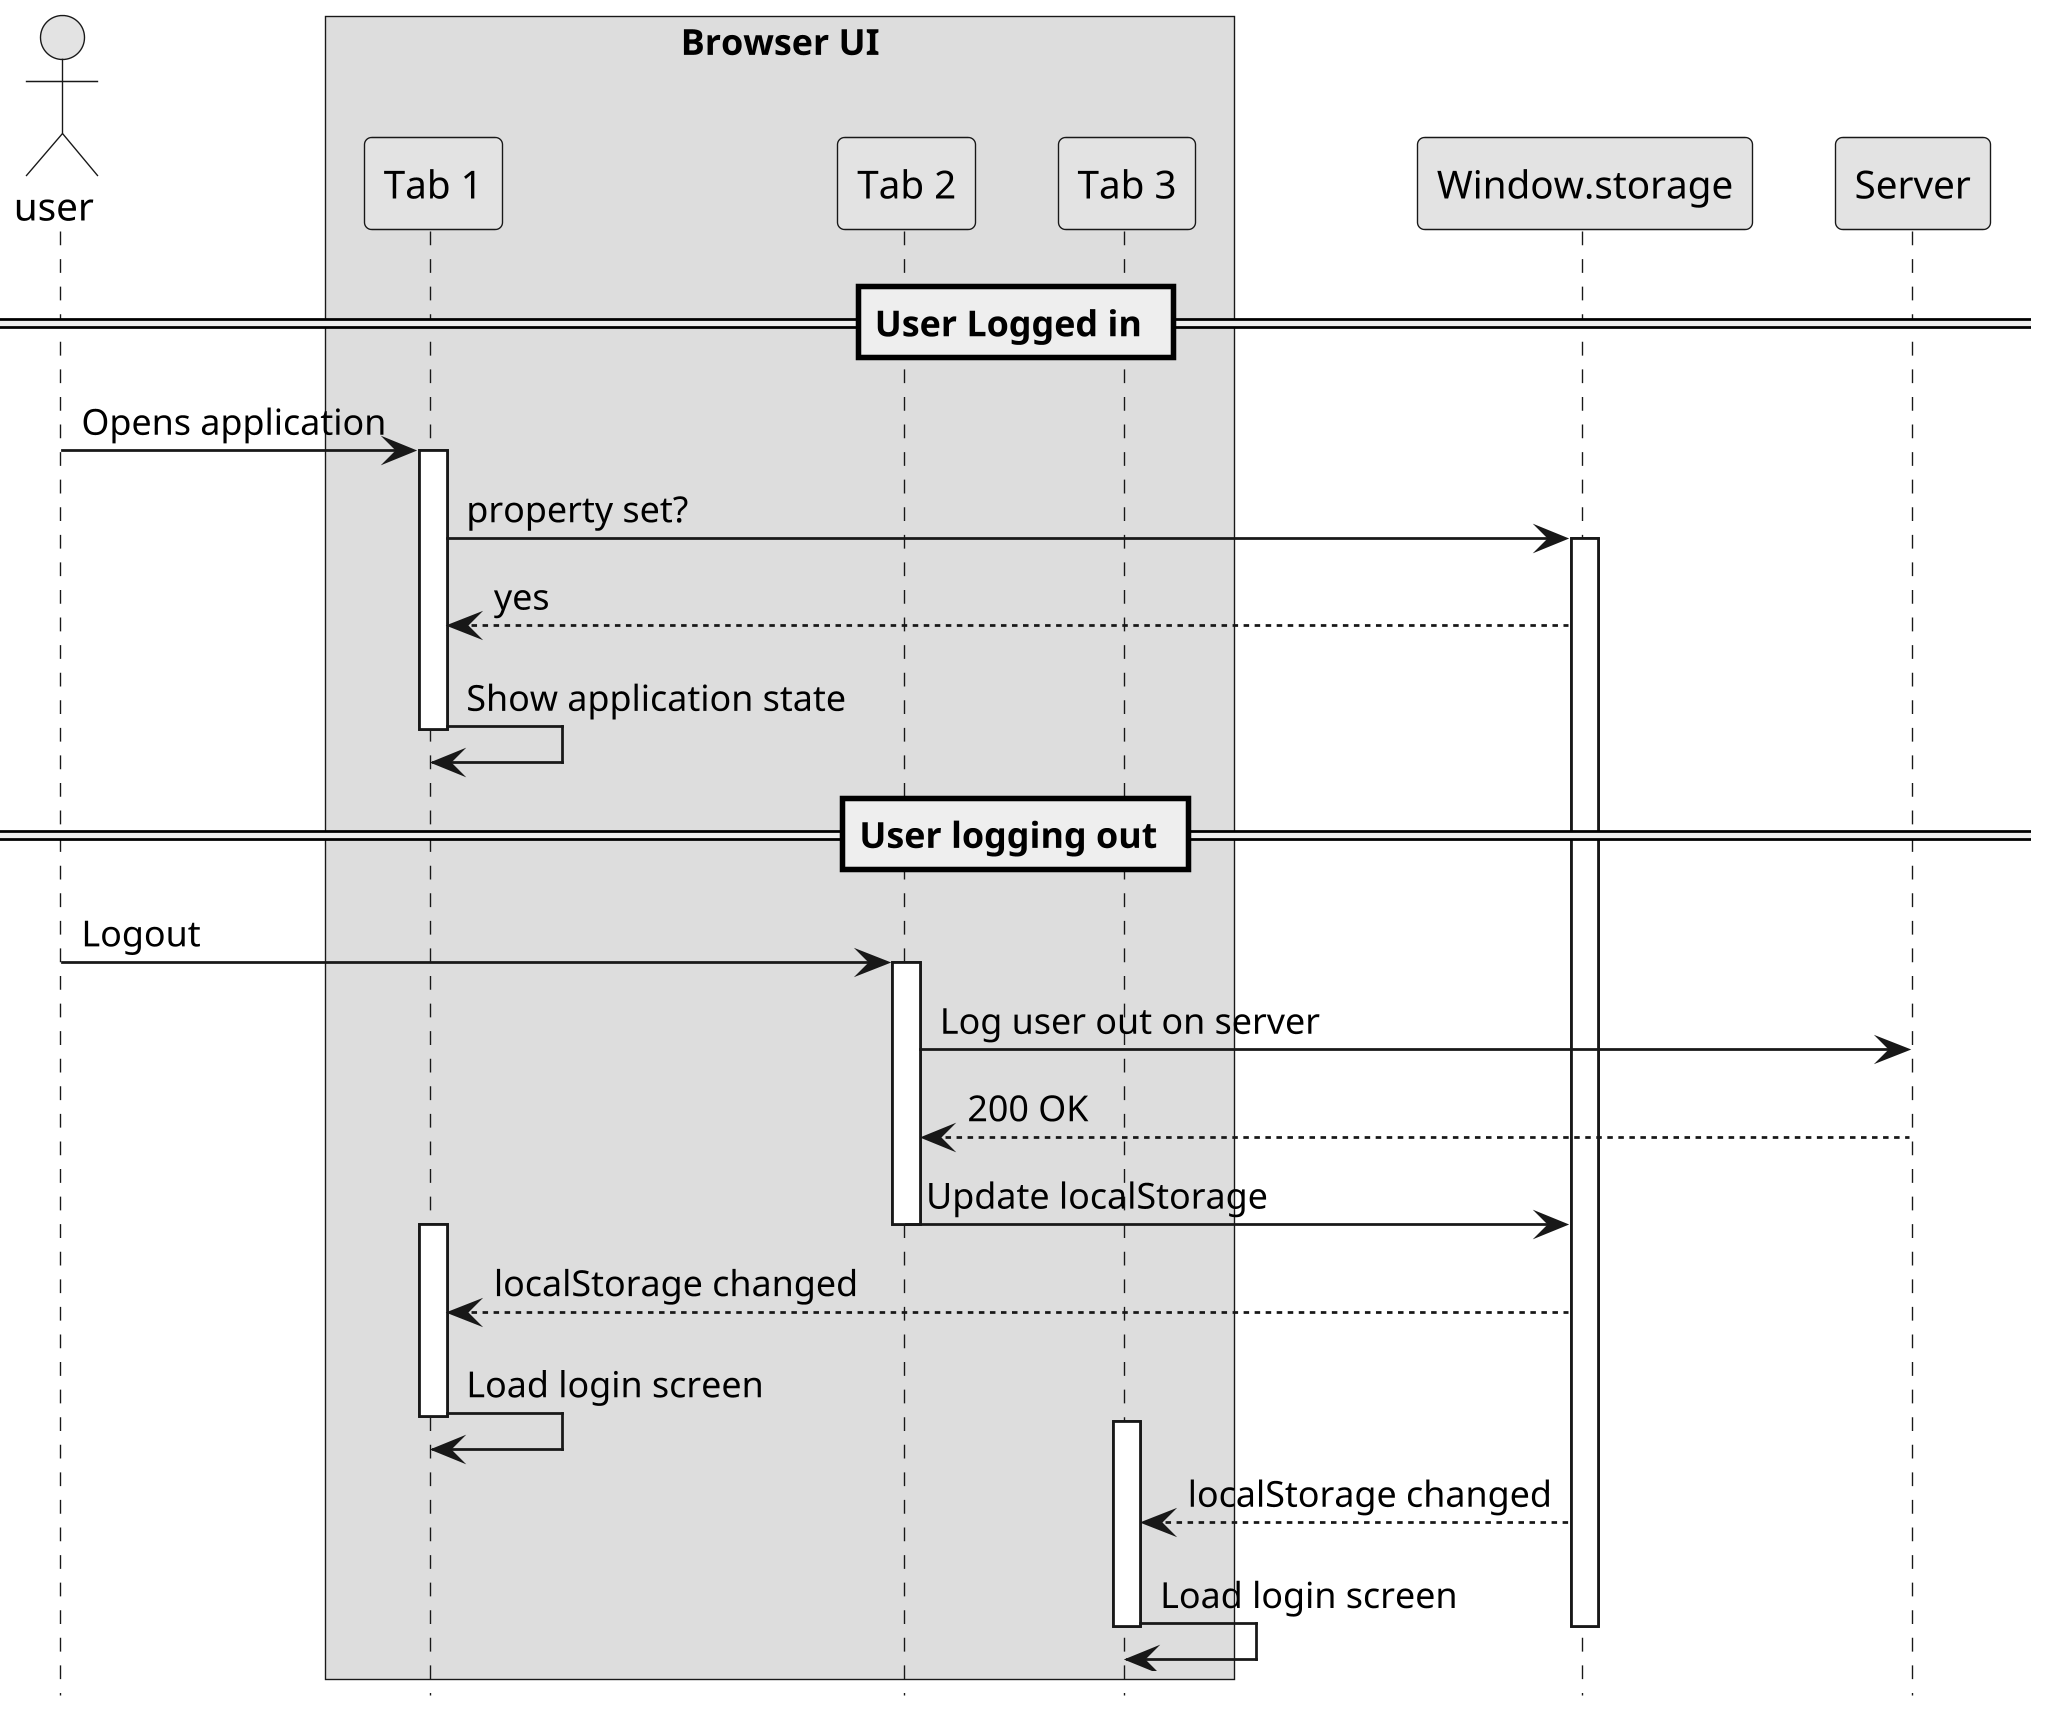@startuml

actor user

scale 2048 width
skinparam monochrome true
hide footbox
skinparam responseMessageBelowArrow true
skinparam ParticipantPadding 10

participant user as user
box "Browser UI"
participant Tab_1 as "Tab 1"
participant Tab_2 as "Tab 2"
participant Tab_3 as "Tab 3"
end box
participant storage as "Window.storage"
participant Server as Server

== User Logged in ==

user -> Tab_1: Opens application
activate Tab_1
Tab_1 -> storage: property set?
activate storage
storage --> Tab_1: yes
Tab_1 -> Tab_1: Show application state
deactivate Tab_1

== User logging out ==

user -> Tab_2: Logout
activate Tab_2
Tab_2 -> Server: Log user out on server
Server --> Tab_2: 200 OK
Tab_2 -> storage:   Update localStorage
deactivate Tab_2

activate Tab_1
storage --> Tab_1: localStorage changed
Tab_1 -> Tab_1: Load login screen
deactivate Tab_1

activate Tab_3
storage --> Tab_3: localStorage changed
Tab_3 -> Tab_3: Load login screen
deactivate storage
deactivate Tab_3

@enduml
